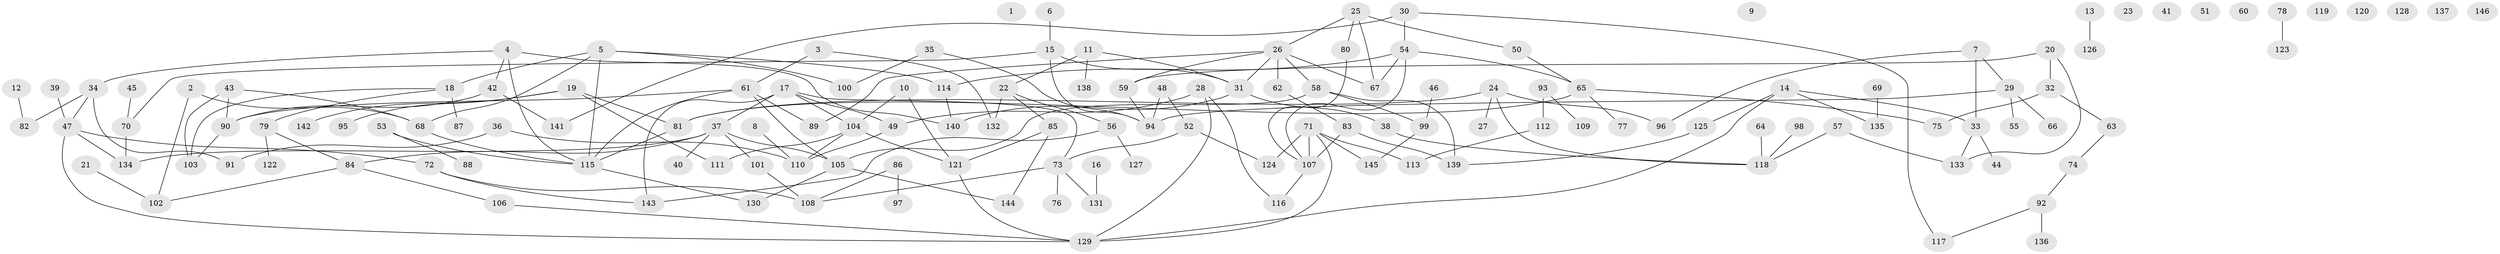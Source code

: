 // Generated by graph-tools (version 1.1) at 2025/00/03/09/25 03:00:52]
// undirected, 146 vertices, 182 edges
graph export_dot {
graph [start="1"]
  node [color=gray90,style=filled];
  1;
  2;
  3;
  4;
  5;
  6;
  7;
  8;
  9;
  10;
  11;
  12;
  13;
  14;
  15;
  16;
  17;
  18;
  19;
  20;
  21;
  22;
  23;
  24;
  25;
  26;
  27;
  28;
  29;
  30;
  31;
  32;
  33;
  34;
  35;
  36;
  37;
  38;
  39;
  40;
  41;
  42;
  43;
  44;
  45;
  46;
  47;
  48;
  49;
  50;
  51;
  52;
  53;
  54;
  55;
  56;
  57;
  58;
  59;
  60;
  61;
  62;
  63;
  64;
  65;
  66;
  67;
  68;
  69;
  70;
  71;
  72;
  73;
  74;
  75;
  76;
  77;
  78;
  79;
  80;
  81;
  82;
  83;
  84;
  85;
  86;
  87;
  88;
  89;
  90;
  91;
  92;
  93;
  94;
  95;
  96;
  97;
  98;
  99;
  100;
  101;
  102;
  103;
  104;
  105;
  106;
  107;
  108;
  109;
  110;
  111;
  112;
  113;
  114;
  115;
  116;
  117;
  118;
  119;
  120;
  121;
  122;
  123;
  124;
  125;
  126;
  127;
  128;
  129;
  130;
  131;
  132;
  133;
  134;
  135;
  136;
  137;
  138;
  139;
  140;
  141;
  142;
  143;
  144;
  145;
  146;
  2 -- 68;
  2 -- 102;
  3 -- 61;
  3 -- 132;
  4 -- 34;
  4 -- 42;
  4 -- 115;
  4 -- 140;
  5 -- 18;
  5 -- 68;
  5 -- 100;
  5 -- 114;
  5 -- 115;
  6 -- 15;
  7 -- 29;
  7 -- 33;
  7 -- 96;
  8 -- 110;
  10 -- 104;
  10 -- 121;
  11 -- 22;
  11 -- 31;
  11 -- 138;
  12 -- 82;
  13 -- 126;
  14 -- 33;
  14 -- 125;
  14 -- 129;
  14 -- 135;
  15 -- 31;
  15 -- 70;
  15 -- 94;
  16 -- 131;
  17 -- 37;
  17 -- 49;
  17 -- 73;
  17 -- 104;
  17 -- 143;
  18 -- 79;
  18 -- 87;
  18 -- 103;
  19 -- 81;
  19 -- 95;
  19 -- 111;
  19 -- 142;
  20 -- 32;
  20 -- 59;
  20 -- 133;
  21 -- 102;
  22 -- 56;
  22 -- 85;
  22 -- 132;
  24 -- 27;
  24 -- 81;
  24 -- 96;
  24 -- 118;
  25 -- 26;
  25 -- 50;
  25 -- 67;
  25 -- 80;
  26 -- 31;
  26 -- 58;
  26 -- 59;
  26 -- 62;
  26 -- 67;
  26 -- 89;
  28 -- 49;
  28 -- 116;
  28 -- 129;
  29 -- 55;
  29 -- 66;
  29 -- 94;
  30 -- 54;
  30 -- 117;
  30 -- 141;
  31 -- 38;
  31 -- 140;
  32 -- 63;
  32 -- 75;
  33 -- 44;
  33 -- 133;
  34 -- 47;
  34 -- 82;
  34 -- 91;
  35 -- 94;
  35 -- 100;
  36 -- 91;
  36 -- 110;
  37 -- 40;
  37 -- 84;
  37 -- 101;
  37 -- 105;
  37 -- 134;
  38 -- 118;
  39 -- 47;
  42 -- 90;
  42 -- 141;
  43 -- 68;
  43 -- 90;
  43 -- 103;
  45 -- 70;
  46 -- 99;
  47 -- 72;
  47 -- 129;
  47 -- 134;
  48 -- 52;
  48 -- 94;
  49 -- 110;
  50 -- 65;
  52 -- 73;
  52 -- 124;
  53 -- 88;
  53 -- 115;
  54 -- 65;
  54 -- 67;
  54 -- 107;
  54 -- 114;
  56 -- 127;
  56 -- 143;
  57 -- 118;
  57 -- 133;
  58 -- 99;
  58 -- 105;
  58 -- 139;
  59 -- 94;
  61 -- 89;
  61 -- 90;
  61 -- 105;
  61 -- 115;
  62 -- 83;
  63 -- 74;
  64 -- 118;
  65 -- 75;
  65 -- 77;
  65 -- 81;
  68 -- 115;
  69 -- 135;
  70 -- 134;
  71 -- 107;
  71 -- 113;
  71 -- 124;
  71 -- 129;
  71 -- 145;
  72 -- 108;
  72 -- 143;
  73 -- 76;
  73 -- 108;
  73 -- 131;
  74 -- 92;
  78 -- 123;
  79 -- 84;
  79 -- 122;
  80 -- 107;
  81 -- 115;
  83 -- 107;
  83 -- 139;
  84 -- 102;
  84 -- 106;
  85 -- 121;
  85 -- 144;
  86 -- 97;
  86 -- 108;
  90 -- 103;
  92 -- 117;
  92 -- 136;
  93 -- 109;
  93 -- 112;
  98 -- 118;
  99 -- 145;
  101 -- 108;
  104 -- 110;
  104 -- 111;
  104 -- 121;
  105 -- 130;
  105 -- 144;
  106 -- 129;
  107 -- 116;
  112 -- 113;
  114 -- 140;
  115 -- 130;
  121 -- 129;
  125 -- 139;
}
